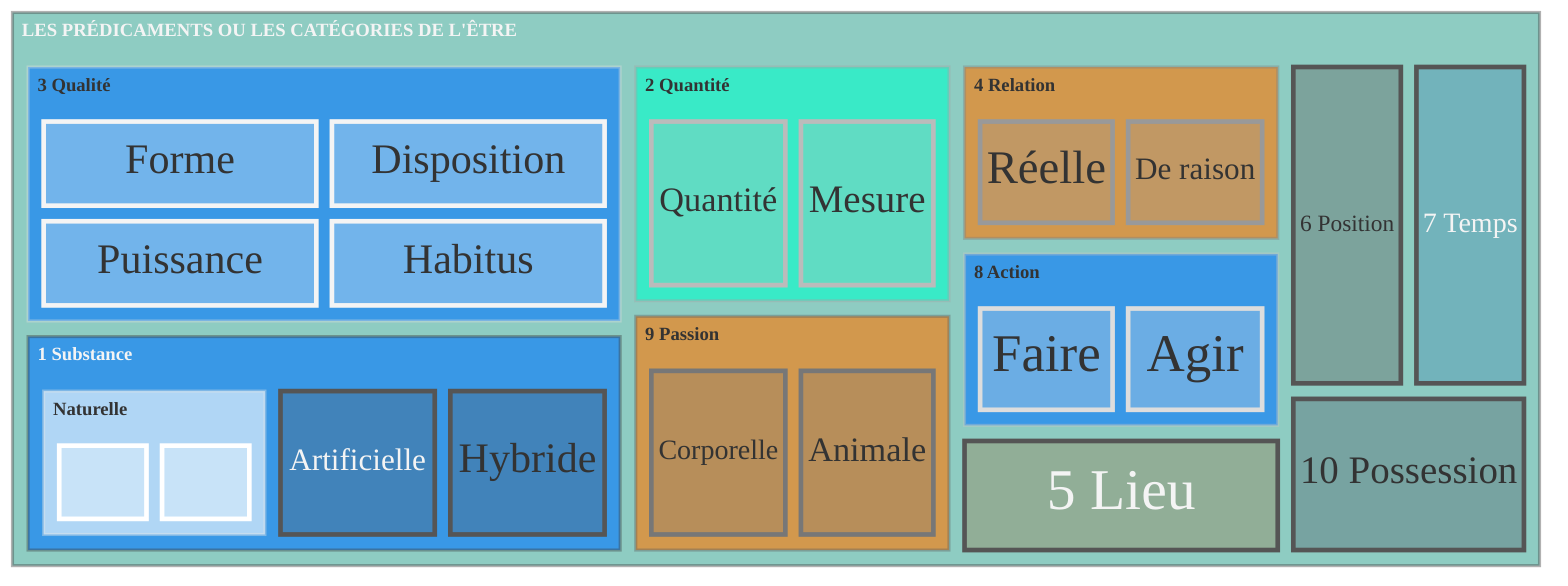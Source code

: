 ---
config:
  theme: neutral
  themeVariables:
    fontFamily: verdana
  treemap:
    showValues: false
    labelFontSize: 24
---
treemap-beta
"LES PRÉDICAMENTS OU LES CATÉGORIES DE L'ÊTRE":::menthe
  "1 Substance":::azul
    "Naturelle"
      "Parties intégrantes":14
      "Parties potentielles":14
    "Artificielle":20
    "Hybride":20
  "2 Quantité":::turquoise
    "Quantité":20
    "Mesure":20
  "3 Qualité":::azul
    "Forme":20
    "Puissance":20
 %%   "Impuissance":20
    "Disposition":20
    "Habitus":20
  "4 Relation":::orange
    "Réelle":15
    "De raison":15
  "5 Lieu":20:::ocre
  "6 Position":20:::marron
  "7 Temps":20:::bleu
  "8 Action":::azul
    "Faire":15
    "Agir":15
  "9 Passion":::orange
    "Corporelle":20
    "Animale":20
  "10 Possession":20:::ardoise
%% Une autre palette
classDef azul fill:#07F
classDef turquoise fill:#0FC
classDef orange fill:#F70
classDef ocre fill:#963
classDef bleu fill:#37A
classDef menthe fill:#4A9
classDef marron fill:#544
classDef ardoise fill:#445